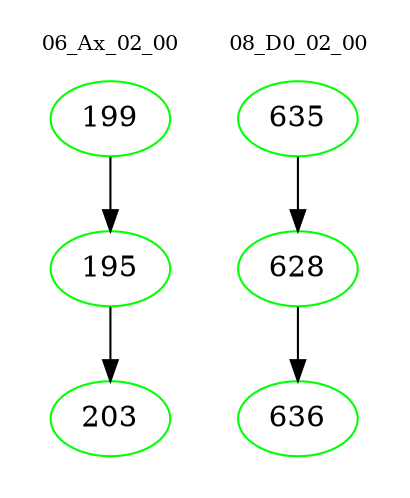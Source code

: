 digraph{
subgraph cluster_0 {
color = white
label = "06_Ax_02_00";
fontsize=10;
T0_199 [label="199", color="green"]
T0_199 -> T0_195 [color="black"]
T0_195 [label="195", color="green"]
T0_195 -> T0_203 [color="black"]
T0_203 [label="203", color="green"]
}
subgraph cluster_1 {
color = white
label = "08_D0_02_00";
fontsize=10;
T1_635 [label="635", color="green"]
T1_635 -> T1_628 [color="black"]
T1_628 [label="628", color="green"]
T1_628 -> T1_636 [color="black"]
T1_636 [label="636", color="green"]
}
}
